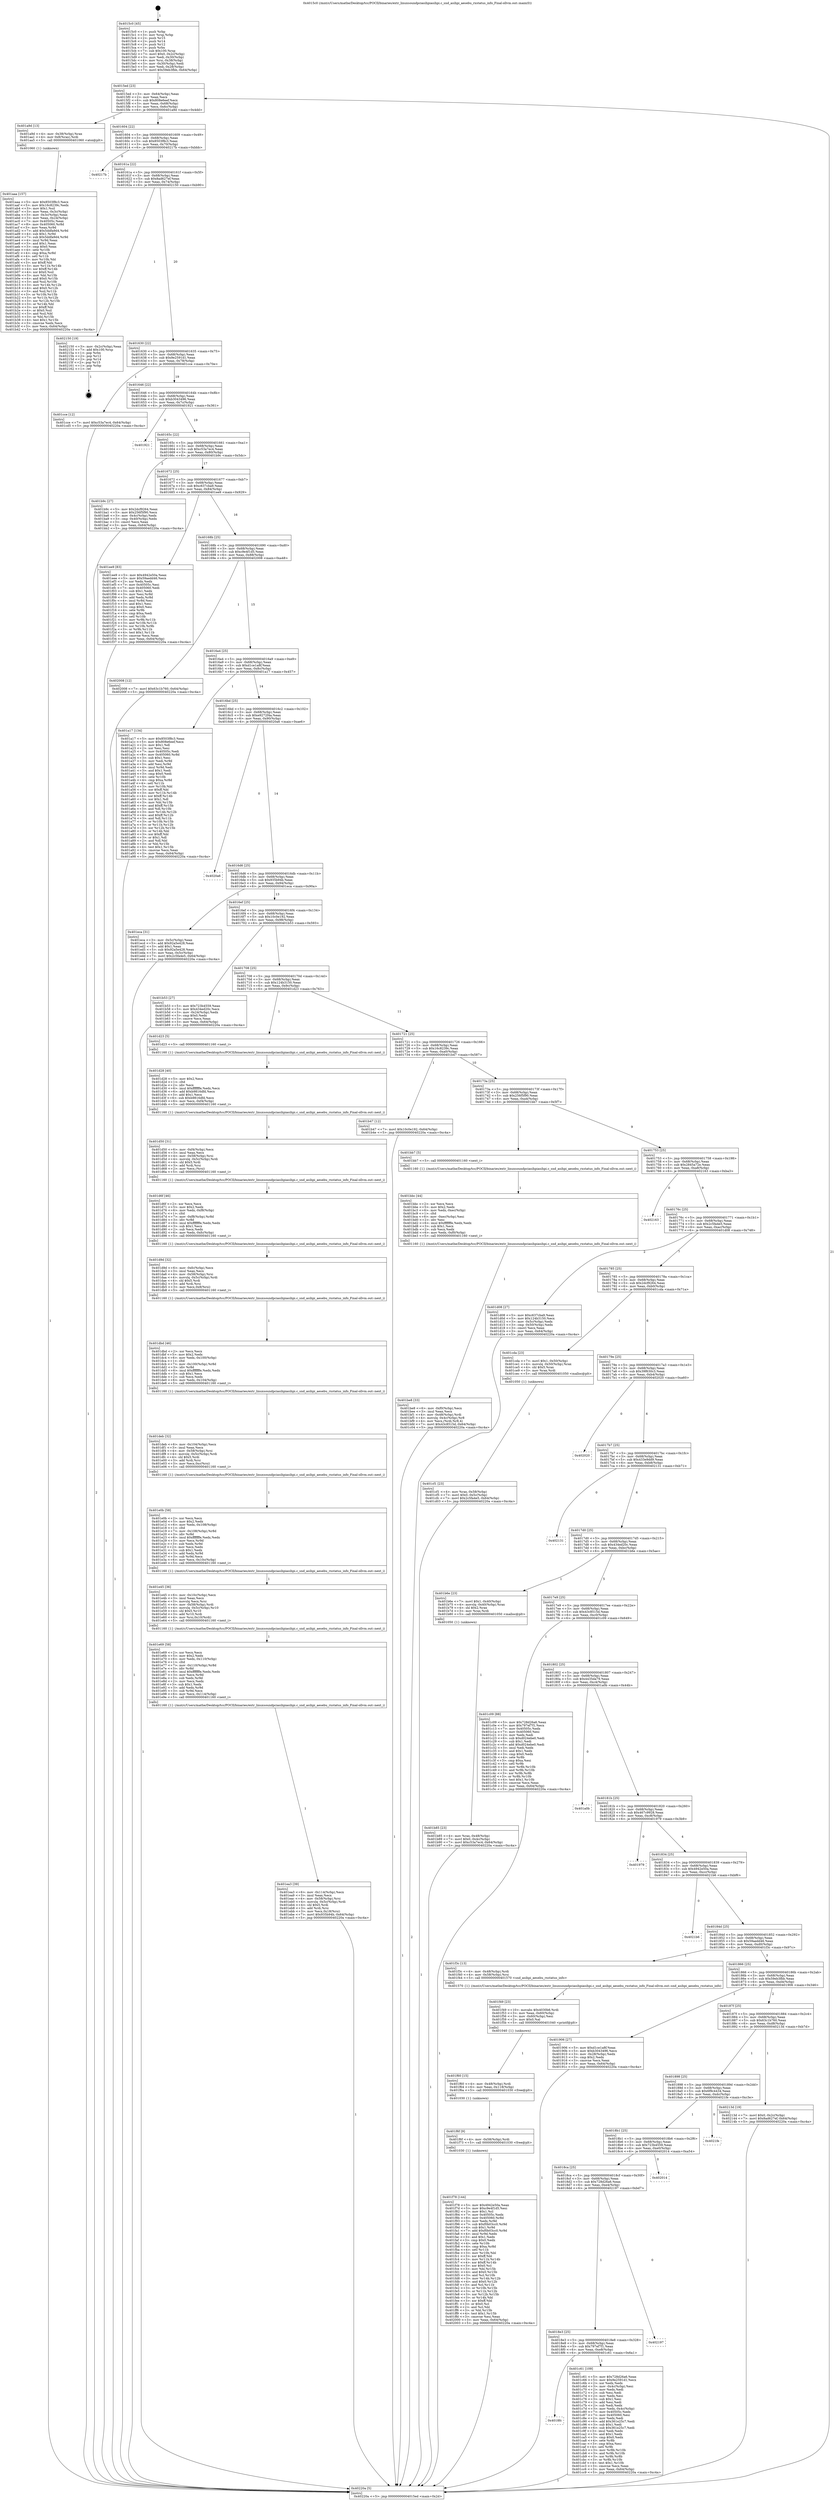 digraph "0x4015c0" {
  label = "0x4015c0 (/mnt/c/Users/mathe/Desktop/tcc/POCII/binaries/extr_linuxsoundpciasihpiasihpi.c_snd_asihpi_aesebu_rxstatus_info_Final-ollvm.out::main(0))"
  labelloc = "t"
  node[shape=record]

  Entry [label="",width=0.3,height=0.3,shape=circle,fillcolor=black,style=filled]
  "0x4015ed" [label="{
     0x4015ed [23]\l
     | [instrs]\l
     &nbsp;&nbsp;0x4015ed \<+3\>: mov -0x64(%rbp),%eax\l
     &nbsp;&nbsp;0x4015f0 \<+2\>: mov %eax,%ecx\l
     &nbsp;&nbsp;0x4015f2 \<+6\>: sub $0x808e6eef,%ecx\l
     &nbsp;&nbsp;0x4015f8 \<+3\>: mov %eax,-0x68(%rbp)\l
     &nbsp;&nbsp;0x4015fb \<+3\>: mov %ecx,-0x6c(%rbp)\l
     &nbsp;&nbsp;0x4015fe \<+6\>: je 0000000000401a9d \<main+0x4dd\>\l
  }"]
  "0x401a9d" [label="{
     0x401a9d [13]\l
     | [instrs]\l
     &nbsp;&nbsp;0x401a9d \<+4\>: mov -0x38(%rbp),%rax\l
     &nbsp;&nbsp;0x401aa1 \<+4\>: mov 0x8(%rax),%rdi\l
     &nbsp;&nbsp;0x401aa5 \<+5\>: call 0000000000401060 \<atoi@plt\>\l
     | [calls]\l
     &nbsp;&nbsp;0x401060 \{1\} (unknown)\l
  }"]
  "0x401604" [label="{
     0x401604 [22]\l
     | [instrs]\l
     &nbsp;&nbsp;0x401604 \<+5\>: jmp 0000000000401609 \<main+0x49\>\l
     &nbsp;&nbsp;0x401609 \<+3\>: mov -0x68(%rbp),%eax\l
     &nbsp;&nbsp;0x40160c \<+5\>: sub $0x8503f8c3,%eax\l
     &nbsp;&nbsp;0x401611 \<+3\>: mov %eax,-0x70(%rbp)\l
     &nbsp;&nbsp;0x401614 \<+6\>: je 000000000040217b \<main+0xbbb\>\l
  }"]
  Exit [label="",width=0.3,height=0.3,shape=circle,fillcolor=black,style=filled,peripheries=2]
  "0x40217b" [label="{
     0x40217b\l
  }", style=dashed]
  "0x40161a" [label="{
     0x40161a [22]\l
     | [instrs]\l
     &nbsp;&nbsp;0x40161a \<+5\>: jmp 000000000040161f \<main+0x5f\>\l
     &nbsp;&nbsp;0x40161f \<+3\>: mov -0x68(%rbp),%eax\l
     &nbsp;&nbsp;0x401622 \<+5\>: sub $0x8ad627ef,%eax\l
     &nbsp;&nbsp;0x401627 \<+3\>: mov %eax,-0x74(%rbp)\l
     &nbsp;&nbsp;0x40162a \<+6\>: je 0000000000402150 \<main+0xb90\>\l
  }"]
  "0x401f78" [label="{
     0x401f78 [144]\l
     | [instrs]\l
     &nbsp;&nbsp;0x401f78 \<+5\>: mov $0x4942e50a,%eax\l
     &nbsp;&nbsp;0x401f7d \<+5\>: mov $0xc9e4f1d5,%esi\l
     &nbsp;&nbsp;0x401f82 \<+2\>: mov $0x1,%cl\l
     &nbsp;&nbsp;0x401f84 \<+7\>: mov 0x40505c,%edx\l
     &nbsp;&nbsp;0x401f8b \<+8\>: mov 0x405060,%r8d\l
     &nbsp;&nbsp;0x401f93 \<+3\>: mov %edx,%r9d\l
     &nbsp;&nbsp;0x401f96 \<+7\>: sub $0xf0b03cc0,%r9d\l
     &nbsp;&nbsp;0x401f9d \<+4\>: sub $0x1,%r9d\l
     &nbsp;&nbsp;0x401fa1 \<+7\>: add $0xf0b03cc0,%r9d\l
     &nbsp;&nbsp;0x401fa8 \<+4\>: imul %r9d,%edx\l
     &nbsp;&nbsp;0x401fac \<+3\>: and $0x1,%edx\l
     &nbsp;&nbsp;0x401faf \<+3\>: cmp $0x0,%edx\l
     &nbsp;&nbsp;0x401fb2 \<+4\>: sete %r10b\l
     &nbsp;&nbsp;0x401fb6 \<+4\>: cmp $0xa,%r8d\l
     &nbsp;&nbsp;0x401fba \<+4\>: setl %r11b\l
     &nbsp;&nbsp;0x401fbe \<+3\>: mov %r10b,%bl\l
     &nbsp;&nbsp;0x401fc1 \<+3\>: xor $0xff,%bl\l
     &nbsp;&nbsp;0x401fc4 \<+3\>: mov %r11b,%r14b\l
     &nbsp;&nbsp;0x401fc7 \<+4\>: xor $0xff,%r14b\l
     &nbsp;&nbsp;0x401fcb \<+3\>: xor $0x0,%cl\l
     &nbsp;&nbsp;0x401fce \<+3\>: mov %bl,%r15b\l
     &nbsp;&nbsp;0x401fd1 \<+4\>: and $0x0,%r15b\l
     &nbsp;&nbsp;0x401fd5 \<+3\>: and %cl,%r10b\l
     &nbsp;&nbsp;0x401fd8 \<+3\>: mov %r14b,%r12b\l
     &nbsp;&nbsp;0x401fdb \<+4\>: and $0x0,%r12b\l
     &nbsp;&nbsp;0x401fdf \<+3\>: and %cl,%r11b\l
     &nbsp;&nbsp;0x401fe2 \<+3\>: or %r10b,%r15b\l
     &nbsp;&nbsp;0x401fe5 \<+3\>: or %r11b,%r12b\l
     &nbsp;&nbsp;0x401fe8 \<+3\>: xor %r12b,%r15b\l
     &nbsp;&nbsp;0x401feb \<+3\>: or %r14b,%bl\l
     &nbsp;&nbsp;0x401fee \<+3\>: xor $0xff,%bl\l
     &nbsp;&nbsp;0x401ff1 \<+3\>: or $0x0,%cl\l
     &nbsp;&nbsp;0x401ff4 \<+2\>: and %cl,%bl\l
     &nbsp;&nbsp;0x401ff6 \<+3\>: or %bl,%r15b\l
     &nbsp;&nbsp;0x401ff9 \<+4\>: test $0x1,%r15b\l
     &nbsp;&nbsp;0x401ffd \<+3\>: cmovne %esi,%eax\l
     &nbsp;&nbsp;0x402000 \<+3\>: mov %eax,-0x64(%rbp)\l
     &nbsp;&nbsp;0x402003 \<+5\>: jmp 000000000040220a \<main+0xc4a\>\l
  }"]
  "0x402150" [label="{
     0x402150 [19]\l
     | [instrs]\l
     &nbsp;&nbsp;0x402150 \<+3\>: mov -0x2c(%rbp),%eax\l
     &nbsp;&nbsp;0x402153 \<+7\>: add $0x100,%rsp\l
     &nbsp;&nbsp;0x40215a \<+1\>: pop %rbx\l
     &nbsp;&nbsp;0x40215b \<+2\>: pop %r12\l
     &nbsp;&nbsp;0x40215d \<+2\>: pop %r14\l
     &nbsp;&nbsp;0x40215f \<+2\>: pop %r15\l
     &nbsp;&nbsp;0x402161 \<+1\>: pop %rbp\l
     &nbsp;&nbsp;0x402162 \<+1\>: ret\l
  }"]
  "0x401630" [label="{
     0x401630 [22]\l
     | [instrs]\l
     &nbsp;&nbsp;0x401630 \<+5\>: jmp 0000000000401635 \<main+0x75\>\l
     &nbsp;&nbsp;0x401635 \<+3\>: mov -0x68(%rbp),%eax\l
     &nbsp;&nbsp;0x401638 \<+5\>: sub $0x9e2591d1,%eax\l
     &nbsp;&nbsp;0x40163d \<+3\>: mov %eax,-0x78(%rbp)\l
     &nbsp;&nbsp;0x401640 \<+6\>: je 0000000000401cce \<main+0x70e\>\l
  }"]
  "0x401f6f" [label="{
     0x401f6f [9]\l
     | [instrs]\l
     &nbsp;&nbsp;0x401f6f \<+4\>: mov -0x58(%rbp),%rdi\l
     &nbsp;&nbsp;0x401f73 \<+5\>: call 0000000000401030 \<free@plt\>\l
     | [calls]\l
     &nbsp;&nbsp;0x401030 \{1\} (unknown)\l
  }"]
  "0x401cce" [label="{
     0x401cce [12]\l
     | [instrs]\l
     &nbsp;&nbsp;0x401cce \<+7\>: movl $0xc53a7ec4,-0x64(%rbp)\l
     &nbsp;&nbsp;0x401cd5 \<+5\>: jmp 000000000040220a \<main+0xc4a\>\l
  }"]
  "0x401646" [label="{
     0x401646 [22]\l
     | [instrs]\l
     &nbsp;&nbsp;0x401646 \<+5\>: jmp 000000000040164b \<main+0x8b\>\l
     &nbsp;&nbsp;0x40164b \<+3\>: mov -0x68(%rbp),%eax\l
     &nbsp;&nbsp;0x40164e \<+5\>: sub $0xb3043496,%eax\l
     &nbsp;&nbsp;0x401653 \<+3\>: mov %eax,-0x7c(%rbp)\l
     &nbsp;&nbsp;0x401656 \<+6\>: je 0000000000401921 \<main+0x361\>\l
  }"]
  "0x401f60" [label="{
     0x401f60 [15]\l
     | [instrs]\l
     &nbsp;&nbsp;0x401f60 \<+4\>: mov -0x48(%rbp),%rdi\l
     &nbsp;&nbsp;0x401f64 \<+6\>: mov %eax,-0x118(%rbp)\l
     &nbsp;&nbsp;0x401f6a \<+5\>: call 0000000000401030 \<free@plt\>\l
     | [calls]\l
     &nbsp;&nbsp;0x401030 \{1\} (unknown)\l
  }"]
  "0x401921" [label="{
     0x401921\l
  }", style=dashed]
  "0x40165c" [label="{
     0x40165c [22]\l
     | [instrs]\l
     &nbsp;&nbsp;0x40165c \<+5\>: jmp 0000000000401661 \<main+0xa1\>\l
     &nbsp;&nbsp;0x401661 \<+3\>: mov -0x68(%rbp),%eax\l
     &nbsp;&nbsp;0x401664 \<+5\>: sub $0xc53a7ec4,%eax\l
     &nbsp;&nbsp;0x401669 \<+3\>: mov %eax,-0x80(%rbp)\l
     &nbsp;&nbsp;0x40166c \<+6\>: je 0000000000401b9c \<main+0x5dc\>\l
  }"]
  "0x401f49" [label="{
     0x401f49 [23]\l
     | [instrs]\l
     &nbsp;&nbsp;0x401f49 \<+10\>: movabs $0x4030b6,%rdi\l
     &nbsp;&nbsp;0x401f53 \<+3\>: mov %eax,-0x60(%rbp)\l
     &nbsp;&nbsp;0x401f56 \<+3\>: mov -0x60(%rbp),%esi\l
     &nbsp;&nbsp;0x401f59 \<+2\>: mov $0x0,%al\l
     &nbsp;&nbsp;0x401f5b \<+5\>: call 0000000000401040 \<printf@plt\>\l
     | [calls]\l
     &nbsp;&nbsp;0x401040 \{1\} (unknown)\l
  }"]
  "0x401b9c" [label="{
     0x401b9c [27]\l
     | [instrs]\l
     &nbsp;&nbsp;0x401b9c \<+5\>: mov $0x2dcf9264,%eax\l
     &nbsp;&nbsp;0x401ba1 \<+5\>: mov $0x256f5f90,%ecx\l
     &nbsp;&nbsp;0x401ba6 \<+3\>: mov -0x4c(%rbp),%edx\l
     &nbsp;&nbsp;0x401ba9 \<+3\>: cmp -0x40(%rbp),%edx\l
     &nbsp;&nbsp;0x401bac \<+3\>: cmovl %ecx,%eax\l
     &nbsp;&nbsp;0x401baf \<+3\>: mov %eax,-0x64(%rbp)\l
     &nbsp;&nbsp;0x401bb2 \<+5\>: jmp 000000000040220a \<main+0xc4a\>\l
  }"]
  "0x401672" [label="{
     0x401672 [25]\l
     | [instrs]\l
     &nbsp;&nbsp;0x401672 \<+5\>: jmp 0000000000401677 \<main+0xb7\>\l
     &nbsp;&nbsp;0x401677 \<+3\>: mov -0x68(%rbp),%eax\l
     &nbsp;&nbsp;0x40167a \<+5\>: sub $0xc637cba9,%eax\l
     &nbsp;&nbsp;0x40167f \<+6\>: mov %eax,-0x84(%rbp)\l
     &nbsp;&nbsp;0x401685 \<+6\>: je 0000000000401ee9 \<main+0x929\>\l
  }"]
  "0x401ea3" [label="{
     0x401ea3 [39]\l
     | [instrs]\l
     &nbsp;&nbsp;0x401ea3 \<+6\>: mov -0x114(%rbp),%ecx\l
     &nbsp;&nbsp;0x401ea9 \<+3\>: imul %eax,%ecx\l
     &nbsp;&nbsp;0x401eac \<+4\>: mov -0x58(%rbp),%rsi\l
     &nbsp;&nbsp;0x401eb0 \<+4\>: movslq -0x5c(%rbp),%rdi\l
     &nbsp;&nbsp;0x401eb4 \<+4\>: shl $0x5,%rdi\l
     &nbsp;&nbsp;0x401eb8 \<+3\>: add %rdi,%rsi\l
     &nbsp;&nbsp;0x401ebb \<+3\>: mov %ecx,0x18(%rsi)\l
     &nbsp;&nbsp;0x401ebe \<+7\>: movl $0x935b94b,-0x64(%rbp)\l
     &nbsp;&nbsp;0x401ec5 \<+5\>: jmp 000000000040220a \<main+0xc4a\>\l
  }"]
  "0x401ee9" [label="{
     0x401ee9 [83]\l
     | [instrs]\l
     &nbsp;&nbsp;0x401ee9 \<+5\>: mov $0x4942e50a,%eax\l
     &nbsp;&nbsp;0x401eee \<+5\>: mov $0x59aedd46,%ecx\l
     &nbsp;&nbsp;0x401ef3 \<+2\>: xor %edx,%edx\l
     &nbsp;&nbsp;0x401ef5 \<+7\>: mov 0x40505c,%esi\l
     &nbsp;&nbsp;0x401efc \<+7\>: mov 0x405060,%edi\l
     &nbsp;&nbsp;0x401f03 \<+3\>: sub $0x1,%edx\l
     &nbsp;&nbsp;0x401f06 \<+3\>: mov %esi,%r8d\l
     &nbsp;&nbsp;0x401f09 \<+3\>: add %edx,%r8d\l
     &nbsp;&nbsp;0x401f0c \<+4\>: imul %r8d,%esi\l
     &nbsp;&nbsp;0x401f10 \<+3\>: and $0x1,%esi\l
     &nbsp;&nbsp;0x401f13 \<+3\>: cmp $0x0,%esi\l
     &nbsp;&nbsp;0x401f16 \<+4\>: sete %r9b\l
     &nbsp;&nbsp;0x401f1a \<+3\>: cmp $0xa,%edi\l
     &nbsp;&nbsp;0x401f1d \<+4\>: setl %r10b\l
     &nbsp;&nbsp;0x401f21 \<+3\>: mov %r9b,%r11b\l
     &nbsp;&nbsp;0x401f24 \<+3\>: and %r10b,%r11b\l
     &nbsp;&nbsp;0x401f27 \<+3\>: xor %r10b,%r9b\l
     &nbsp;&nbsp;0x401f2a \<+3\>: or %r9b,%r11b\l
     &nbsp;&nbsp;0x401f2d \<+4\>: test $0x1,%r11b\l
     &nbsp;&nbsp;0x401f31 \<+3\>: cmovne %ecx,%eax\l
     &nbsp;&nbsp;0x401f34 \<+3\>: mov %eax,-0x64(%rbp)\l
     &nbsp;&nbsp;0x401f37 \<+5\>: jmp 000000000040220a \<main+0xc4a\>\l
  }"]
  "0x40168b" [label="{
     0x40168b [25]\l
     | [instrs]\l
     &nbsp;&nbsp;0x40168b \<+5\>: jmp 0000000000401690 \<main+0xd0\>\l
     &nbsp;&nbsp;0x401690 \<+3\>: mov -0x68(%rbp),%eax\l
     &nbsp;&nbsp;0x401693 \<+5\>: sub $0xc9e4f1d5,%eax\l
     &nbsp;&nbsp;0x401698 \<+6\>: mov %eax,-0x88(%rbp)\l
     &nbsp;&nbsp;0x40169e \<+6\>: je 0000000000402008 \<main+0xa48\>\l
  }"]
  "0x401e69" [label="{
     0x401e69 [58]\l
     | [instrs]\l
     &nbsp;&nbsp;0x401e69 \<+2\>: xor %ecx,%ecx\l
     &nbsp;&nbsp;0x401e6b \<+5\>: mov $0x2,%edx\l
     &nbsp;&nbsp;0x401e70 \<+6\>: mov %edx,-0x110(%rbp)\l
     &nbsp;&nbsp;0x401e76 \<+1\>: cltd\l
     &nbsp;&nbsp;0x401e77 \<+7\>: mov -0x110(%rbp),%r8d\l
     &nbsp;&nbsp;0x401e7e \<+3\>: idiv %r8d\l
     &nbsp;&nbsp;0x401e81 \<+6\>: imul $0xfffffffe,%edx,%edx\l
     &nbsp;&nbsp;0x401e87 \<+3\>: mov %ecx,%r9d\l
     &nbsp;&nbsp;0x401e8a \<+3\>: sub %edx,%r9d\l
     &nbsp;&nbsp;0x401e8d \<+2\>: mov %ecx,%edx\l
     &nbsp;&nbsp;0x401e8f \<+3\>: sub $0x1,%edx\l
     &nbsp;&nbsp;0x401e92 \<+3\>: add %edx,%r9d\l
     &nbsp;&nbsp;0x401e95 \<+3\>: sub %r9d,%ecx\l
     &nbsp;&nbsp;0x401e98 \<+6\>: mov %ecx,-0x114(%rbp)\l
     &nbsp;&nbsp;0x401e9e \<+5\>: call 0000000000401160 \<next_i\>\l
     | [calls]\l
     &nbsp;&nbsp;0x401160 \{1\} (/mnt/c/Users/mathe/Desktop/tcc/POCII/binaries/extr_linuxsoundpciasihpiasihpi.c_snd_asihpi_aesebu_rxstatus_info_Final-ollvm.out::next_i)\l
  }"]
  "0x402008" [label="{
     0x402008 [12]\l
     | [instrs]\l
     &nbsp;&nbsp;0x402008 \<+7\>: movl $0x63c1b760,-0x64(%rbp)\l
     &nbsp;&nbsp;0x40200f \<+5\>: jmp 000000000040220a \<main+0xc4a\>\l
  }"]
  "0x4016a4" [label="{
     0x4016a4 [25]\l
     | [instrs]\l
     &nbsp;&nbsp;0x4016a4 \<+5\>: jmp 00000000004016a9 \<main+0xe9\>\l
     &nbsp;&nbsp;0x4016a9 \<+3\>: mov -0x68(%rbp),%eax\l
     &nbsp;&nbsp;0x4016ac \<+5\>: sub $0xd1ce1a8f,%eax\l
     &nbsp;&nbsp;0x4016b1 \<+6\>: mov %eax,-0x8c(%rbp)\l
     &nbsp;&nbsp;0x4016b7 \<+6\>: je 0000000000401a17 \<main+0x457\>\l
  }"]
  "0x401e45" [label="{
     0x401e45 [36]\l
     | [instrs]\l
     &nbsp;&nbsp;0x401e45 \<+6\>: mov -0x10c(%rbp),%ecx\l
     &nbsp;&nbsp;0x401e4b \<+3\>: imul %eax,%ecx\l
     &nbsp;&nbsp;0x401e4e \<+3\>: movslq %ecx,%rsi\l
     &nbsp;&nbsp;0x401e51 \<+4\>: mov -0x58(%rbp),%rdi\l
     &nbsp;&nbsp;0x401e55 \<+4\>: movslq -0x5c(%rbp),%r10\l
     &nbsp;&nbsp;0x401e59 \<+4\>: shl $0x5,%r10\l
     &nbsp;&nbsp;0x401e5d \<+3\>: add %r10,%rdi\l
     &nbsp;&nbsp;0x401e60 \<+4\>: mov %rsi,0x10(%rdi)\l
     &nbsp;&nbsp;0x401e64 \<+5\>: call 0000000000401160 \<next_i\>\l
     | [calls]\l
     &nbsp;&nbsp;0x401160 \{1\} (/mnt/c/Users/mathe/Desktop/tcc/POCII/binaries/extr_linuxsoundpciasihpiasihpi.c_snd_asihpi_aesebu_rxstatus_info_Final-ollvm.out::next_i)\l
  }"]
  "0x401a17" [label="{
     0x401a17 [134]\l
     | [instrs]\l
     &nbsp;&nbsp;0x401a17 \<+5\>: mov $0x8503f8c3,%eax\l
     &nbsp;&nbsp;0x401a1c \<+5\>: mov $0x808e6eef,%ecx\l
     &nbsp;&nbsp;0x401a21 \<+2\>: mov $0x1,%dl\l
     &nbsp;&nbsp;0x401a23 \<+2\>: xor %esi,%esi\l
     &nbsp;&nbsp;0x401a25 \<+7\>: mov 0x40505c,%edi\l
     &nbsp;&nbsp;0x401a2c \<+8\>: mov 0x405060,%r8d\l
     &nbsp;&nbsp;0x401a34 \<+3\>: sub $0x1,%esi\l
     &nbsp;&nbsp;0x401a37 \<+3\>: mov %edi,%r9d\l
     &nbsp;&nbsp;0x401a3a \<+3\>: add %esi,%r9d\l
     &nbsp;&nbsp;0x401a3d \<+4\>: imul %r9d,%edi\l
     &nbsp;&nbsp;0x401a41 \<+3\>: and $0x1,%edi\l
     &nbsp;&nbsp;0x401a44 \<+3\>: cmp $0x0,%edi\l
     &nbsp;&nbsp;0x401a47 \<+4\>: sete %r10b\l
     &nbsp;&nbsp;0x401a4b \<+4\>: cmp $0xa,%r8d\l
     &nbsp;&nbsp;0x401a4f \<+4\>: setl %r11b\l
     &nbsp;&nbsp;0x401a53 \<+3\>: mov %r10b,%bl\l
     &nbsp;&nbsp;0x401a56 \<+3\>: xor $0xff,%bl\l
     &nbsp;&nbsp;0x401a59 \<+3\>: mov %r11b,%r14b\l
     &nbsp;&nbsp;0x401a5c \<+4\>: xor $0xff,%r14b\l
     &nbsp;&nbsp;0x401a60 \<+3\>: xor $0x1,%dl\l
     &nbsp;&nbsp;0x401a63 \<+3\>: mov %bl,%r15b\l
     &nbsp;&nbsp;0x401a66 \<+4\>: and $0xff,%r15b\l
     &nbsp;&nbsp;0x401a6a \<+3\>: and %dl,%r10b\l
     &nbsp;&nbsp;0x401a6d \<+3\>: mov %r14b,%r12b\l
     &nbsp;&nbsp;0x401a70 \<+4\>: and $0xff,%r12b\l
     &nbsp;&nbsp;0x401a74 \<+3\>: and %dl,%r11b\l
     &nbsp;&nbsp;0x401a77 \<+3\>: or %r10b,%r15b\l
     &nbsp;&nbsp;0x401a7a \<+3\>: or %r11b,%r12b\l
     &nbsp;&nbsp;0x401a7d \<+3\>: xor %r12b,%r15b\l
     &nbsp;&nbsp;0x401a80 \<+3\>: or %r14b,%bl\l
     &nbsp;&nbsp;0x401a83 \<+3\>: xor $0xff,%bl\l
     &nbsp;&nbsp;0x401a86 \<+3\>: or $0x1,%dl\l
     &nbsp;&nbsp;0x401a89 \<+2\>: and %dl,%bl\l
     &nbsp;&nbsp;0x401a8b \<+3\>: or %bl,%r15b\l
     &nbsp;&nbsp;0x401a8e \<+4\>: test $0x1,%r15b\l
     &nbsp;&nbsp;0x401a92 \<+3\>: cmovne %ecx,%eax\l
     &nbsp;&nbsp;0x401a95 \<+3\>: mov %eax,-0x64(%rbp)\l
     &nbsp;&nbsp;0x401a98 \<+5\>: jmp 000000000040220a \<main+0xc4a\>\l
  }"]
  "0x4016bd" [label="{
     0x4016bd [25]\l
     | [instrs]\l
     &nbsp;&nbsp;0x4016bd \<+5\>: jmp 00000000004016c2 \<main+0x102\>\l
     &nbsp;&nbsp;0x4016c2 \<+3\>: mov -0x68(%rbp),%eax\l
     &nbsp;&nbsp;0x4016c5 \<+5\>: sub $0xe9272f4a,%eax\l
     &nbsp;&nbsp;0x4016ca \<+6\>: mov %eax,-0x90(%rbp)\l
     &nbsp;&nbsp;0x4016d0 \<+6\>: je 00000000004020a6 \<main+0xae6\>\l
  }"]
  "0x401e0b" [label="{
     0x401e0b [58]\l
     | [instrs]\l
     &nbsp;&nbsp;0x401e0b \<+2\>: xor %ecx,%ecx\l
     &nbsp;&nbsp;0x401e0d \<+5\>: mov $0x2,%edx\l
     &nbsp;&nbsp;0x401e12 \<+6\>: mov %edx,-0x108(%rbp)\l
     &nbsp;&nbsp;0x401e18 \<+1\>: cltd\l
     &nbsp;&nbsp;0x401e19 \<+7\>: mov -0x108(%rbp),%r8d\l
     &nbsp;&nbsp;0x401e20 \<+3\>: idiv %r8d\l
     &nbsp;&nbsp;0x401e23 \<+6\>: imul $0xfffffffe,%edx,%edx\l
     &nbsp;&nbsp;0x401e29 \<+3\>: mov %ecx,%r9d\l
     &nbsp;&nbsp;0x401e2c \<+3\>: sub %edx,%r9d\l
     &nbsp;&nbsp;0x401e2f \<+2\>: mov %ecx,%edx\l
     &nbsp;&nbsp;0x401e31 \<+3\>: sub $0x1,%edx\l
     &nbsp;&nbsp;0x401e34 \<+3\>: add %edx,%r9d\l
     &nbsp;&nbsp;0x401e37 \<+3\>: sub %r9d,%ecx\l
     &nbsp;&nbsp;0x401e3a \<+6\>: mov %ecx,-0x10c(%rbp)\l
     &nbsp;&nbsp;0x401e40 \<+5\>: call 0000000000401160 \<next_i\>\l
     | [calls]\l
     &nbsp;&nbsp;0x401160 \{1\} (/mnt/c/Users/mathe/Desktop/tcc/POCII/binaries/extr_linuxsoundpciasihpiasihpi.c_snd_asihpi_aesebu_rxstatus_info_Final-ollvm.out::next_i)\l
  }"]
  "0x4020a6" [label="{
     0x4020a6\l
  }", style=dashed]
  "0x4016d6" [label="{
     0x4016d6 [25]\l
     | [instrs]\l
     &nbsp;&nbsp;0x4016d6 \<+5\>: jmp 00000000004016db \<main+0x11b\>\l
     &nbsp;&nbsp;0x4016db \<+3\>: mov -0x68(%rbp),%eax\l
     &nbsp;&nbsp;0x4016de \<+5\>: sub $0x935b94b,%eax\l
     &nbsp;&nbsp;0x4016e3 \<+6\>: mov %eax,-0x94(%rbp)\l
     &nbsp;&nbsp;0x4016e9 \<+6\>: je 0000000000401eca \<main+0x90a\>\l
  }"]
  "0x401deb" [label="{
     0x401deb [32]\l
     | [instrs]\l
     &nbsp;&nbsp;0x401deb \<+6\>: mov -0x104(%rbp),%ecx\l
     &nbsp;&nbsp;0x401df1 \<+3\>: imul %eax,%ecx\l
     &nbsp;&nbsp;0x401df4 \<+4\>: mov -0x58(%rbp),%rsi\l
     &nbsp;&nbsp;0x401df8 \<+4\>: movslq -0x5c(%rbp),%rdi\l
     &nbsp;&nbsp;0x401dfc \<+4\>: shl $0x5,%rdi\l
     &nbsp;&nbsp;0x401e00 \<+3\>: add %rdi,%rsi\l
     &nbsp;&nbsp;0x401e03 \<+3\>: mov %ecx,0xc(%rsi)\l
     &nbsp;&nbsp;0x401e06 \<+5\>: call 0000000000401160 \<next_i\>\l
     | [calls]\l
     &nbsp;&nbsp;0x401160 \{1\} (/mnt/c/Users/mathe/Desktop/tcc/POCII/binaries/extr_linuxsoundpciasihpiasihpi.c_snd_asihpi_aesebu_rxstatus_info_Final-ollvm.out::next_i)\l
  }"]
  "0x401eca" [label="{
     0x401eca [31]\l
     | [instrs]\l
     &nbsp;&nbsp;0x401eca \<+3\>: mov -0x5c(%rbp),%eax\l
     &nbsp;&nbsp;0x401ecd \<+5\>: add $0x92a5e428,%eax\l
     &nbsp;&nbsp;0x401ed2 \<+3\>: add $0x1,%eax\l
     &nbsp;&nbsp;0x401ed5 \<+5\>: sub $0x92a5e428,%eax\l
     &nbsp;&nbsp;0x401eda \<+3\>: mov %eax,-0x5c(%rbp)\l
     &nbsp;&nbsp;0x401edd \<+7\>: movl $0x2c5fa4e5,-0x64(%rbp)\l
     &nbsp;&nbsp;0x401ee4 \<+5\>: jmp 000000000040220a \<main+0xc4a\>\l
  }"]
  "0x4016ef" [label="{
     0x4016ef [25]\l
     | [instrs]\l
     &nbsp;&nbsp;0x4016ef \<+5\>: jmp 00000000004016f4 \<main+0x134\>\l
     &nbsp;&nbsp;0x4016f4 \<+3\>: mov -0x68(%rbp),%eax\l
     &nbsp;&nbsp;0x4016f7 \<+5\>: sub $0x10c0e192,%eax\l
     &nbsp;&nbsp;0x4016fc \<+6\>: mov %eax,-0x98(%rbp)\l
     &nbsp;&nbsp;0x401702 \<+6\>: je 0000000000401b53 \<main+0x593\>\l
  }"]
  "0x401dbd" [label="{
     0x401dbd [46]\l
     | [instrs]\l
     &nbsp;&nbsp;0x401dbd \<+2\>: xor %ecx,%ecx\l
     &nbsp;&nbsp;0x401dbf \<+5\>: mov $0x2,%edx\l
     &nbsp;&nbsp;0x401dc4 \<+6\>: mov %edx,-0x100(%rbp)\l
     &nbsp;&nbsp;0x401dca \<+1\>: cltd\l
     &nbsp;&nbsp;0x401dcb \<+7\>: mov -0x100(%rbp),%r8d\l
     &nbsp;&nbsp;0x401dd2 \<+3\>: idiv %r8d\l
     &nbsp;&nbsp;0x401dd5 \<+6\>: imul $0xfffffffe,%edx,%edx\l
     &nbsp;&nbsp;0x401ddb \<+3\>: sub $0x1,%ecx\l
     &nbsp;&nbsp;0x401dde \<+2\>: sub %ecx,%edx\l
     &nbsp;&nbsp;0x401de0 \<+6\>: mov %edx,-0x104(%rbp)\l
     &nbsp;&nbsp;0x401de6 \<+5\>: call 0000000000401160 \<next_i\>\l
     | [calls]\l
     &nbsp;&nbsp;0x401160 \{1\} (/mnt/c/Users/mathe/Desktop/tcc/POCII/binaries/extr_linuxsoundpciasihpiasihpi.c_snd_asihpi_aesebu_rxstatus_info_Final-ollvm.out::next_i)\l
  }"]
  "0x401b53" [label="{
     0x401b53 [27]\l
     | [instrs]\l
     &nbsp;&nbsp;0x401b53 \<+5\>: mov $0x723b4559,%eax\l
     &nbsp;&nbsp;0x401b58 \<+5\>: mov $0x434ed20c,%ecx\l
     &nbsp;&nbsp;0x401b5d \<+3\>: mov -0x24(%rbp),%edx\l
     &nbsp;&nbsp;0x401b60 \<+3\>: cmp $0x0,%edx\l
     &nbsp;&nbsp;0x401b63 \<+3\>: cmove %ecx,%eax\l
     &nbsp;&nbsp;0x401b66 \<+3\>: mov %eax,-0x64(%rbp)\l
     &nbsp;&nbsp;0x401b69 \<+5\>: jmp 000000000040220a \<main+0xc4a\>\l
  }"]
  "0x401708" [label="{
     0x401708 [25]\l
     | [instrs]\l
     &nbsp;&nbsp;0x401708 \<+5\>: jmp 000000000040170d \<main+0x14d\>\l
     &nbsp;&nbsp;0x40170d \<+3\>: mov -0x68(%rbp),%eax\l
     &nbsp;&nbsp;0x401710 \<+5\>: sub $0x124b3150,%eax\l
     &nbsp;&nbsp;0x401715 \<+6\>: mov %eax,-0x9c(%rbp)\l
     &nbsp;&nbsp;0x40171b \<+6\>: je 0000000000401d23 \<main+0x763\>\l
  }"]
  "0x401d9d" [label="{
     0x401d9d [32]\l
     | [instrs]\l
     &nbsp;&nbsp;0x401d9d \<+6\>: mov -0xfc(%rbp),%ecx\l
     &nbsp;&nbsp;0x401da3 \<+3\>: imul %eax,%ecx\l
     &nbsp;&nbsp;0x401da6 \<+4\>: mov -0x58(%rbp),%rsi\l
     &nbsp;&nbsp;0x401daa \<+4\>: movslq -0x5c(%rbp),%rdi\l
     &nbsp;&nbsp;0x401dae \<+4\>: shl $0x5,%rdi\l
     &nbsp;&nbsp;0x401db2 \<+3\>: add %rdi,%rsi\l
     &nbsp;&nbsp;0x401db5 \<+3\>: mov %ecx,0x8(%rsi)\l
     &nbsp;&nbsp;0x401db8 \<+5\>: call 0000000000401160 \<next_i\>\l
     | [calls]\l
     &nbsp;&nbsp;0x401160 \{1\} (/mnt/c/Users/mathe/Desktop/tcc/POCII/binaries/extr_linuxsoundpciasihpiasihpi.c_snd_asihpi_aesebu_rxstatus_info_Final-ollvm.out::next_i)\l
  }"]
  "0x401d23" [label="{
     0x401d23 [5]\l
     | [instrs]\l
     &nbsp;&nbsp;0x401d23 \<+5\>: call 0000000000401160 \<next_i\>\l
     | [calls]\l
     &nbsp;&nbsp;0x401160 \{1\} (/mnt/c/Users/mathe/Desktop/tcc/POCII/binaries/extr_linuxsoundpciasihpiasihpi.c_snd_asihpi_aesebu_rxstatus_info_Final-ollvm.out::next_i)\l
  }"]
  "0x401721" [label="{
     0x401721 [25]\l
     | [instrs]\l
     &nbsp;&nbsp;0x401721 \<+5\>: jmp 0000000000401726 \<main+0x166\>\l
     &nbsp;&nbsp;0x401726 \<+3\>: mov -0x68(%rbp),%eax\l
     &nbsp;&nbsp;0x401729 \<+5\>: sub $0x16c8239c,%eax\l
     &nbsp;&nbsp;0x40172e \<+6\>: mov %eax,-0xa0(%rbp)\l
     &nbsp;&nbsp;0x401734 \<+6\>: je 0000000000401b47 \<main+0x587\>\l
  }"]
  "0x401d6f" [label="{
     0x401d6f [46]\l
     | [instrs]\l
     &nbsp;&nbsp;0x401d6f \<+2\>: xor %ecx,%ecx\l
     &nbsp;&nbsp;0x401d71 \<+5\>: mov $0x2,%edx\l
     &nbsp;&nbsp;0x401d76 \<+6\>: mov %edx,-0xf8(%rbp)\l
     &nbsp;&nbsp;0x401d7c \<+1\>: cltd\l
     &nbsp;&nbsp;0x401d7d \<+7\>: mov -0xf8(%rbp),%r8d\l
     &nbsp;&nbsp;0x401d84 \<+3\>: idiv %r8d\l
     &nbsp;&nbsp;0x401d87 \<+6\>: imul $0xfffffffe,%edx,%edx\l
     &nbsp;&nbsp;0x401d8d \<+3\>: sub $0x1,%ecx\l
     &nbsp;&nbsp;0x401d90 \<+2\>: sub %ecx,%edx\l
     &nbsp;&nbsp;0x401d92 \<+6\>: mov %edx,-0xfc(%rbp)\l
     &nbsp;&nbsp;0x401d98 \<+5\>: call 0000000000401160 \<next_i\>\l
     | [calls]\l
     &nbsp;&nbsp;0x401160 \{1\} (/mnt/c/Users/mathe/Desktop/tcc/POCII/binaries/extr_linuxsoundpciasihpiasihpi.c_snd_asihpi_aesebu_rxstatus_info_Final-ollvm.out::next_i)\l
  }"]
  "0x401b47" [label="{
     0x401b47 [12]\l
     | [instrs]\l
     &nbsp;&nbsp;0x401b47 \<+7\>: movl $0x10c0e192,-0x64(%rbp)\l
     &nbsp;&nbsp;0x401b4e \<+5\>: jmp 000000000040220a \<main+0xc4a\>\l
  }"]
  "0x40173a" [label="{
     0x40173a [25]\l
     | [instrs]\l
     &nbsp;&nbsp;0x40173a \<+5\>: jmp 000000000040173f \<main+0x17f\>\l
     &nbsp;&nbsp;0x40173f \<+3\>: mov -0x68(%rbp),%eax\l
     &nbsp;&nbsp;0x401742 \<+5\>: sub $0x256f5f90,%eax\l
     &nbsp;&nbsp;0x401747 \<+6\>: mov %eax,-0xa4(%rbp)\l
     &nbsp;&nbsp;0x40174d \<+6\>: je 0000000000401bb7 \<main+0x5f7\>\l
  }"]
  "0x401d50" [label="{
     0x401d50 [31]\l
     | [instrs]\l
     &nbsp;&nbsp;0x401d50 \<+6\>: mov -0xf4(%rbp),%ecx\l
     &nbsp;&nbsp;0x401d56 \<+3\>: imul %eax,%ecx\l
     &nbsp;&nbsp;0x401d59 \<+4\>: mov -0x58(%rbp),%rsi\l
     &nbsp;&nbsp;0x401d5d \<+4\>: movslq -0x5c(%rbp),%rdi\l
     &nbsp;&nbsp;0x401d61 \<+4\>: shl $0x5,%rdi\l
     &nbsp;&nbsp;0x401d65 \<+3\>: add %rdi,%rsi\l
     &nbsp;&nbsp;0x401d68 \<+2\>: mov %ecx,(%rsi)\l
     &nbsp;&nbsp;0x401d6a \<+5\>: call 0000000000401160 \<next_i\>\l
     | [calls]\l
     &nbsp;&nbsp;0x401160 \{1\} (/mnt/c/Users/mathe/Desktop/tcc/POCII/binaries/extr_linuxsoundpciasihpiasihpi.c_snd_asihpi_aesebu_rxstatus_info_Final-ollvm.out::next_i)\l
  }"]
  "0x401bb7" [label="{
     0x401bb7 [5]\l
     | [instrs]\l
     &nbsp;&nbsp;0x401bb7 \<+5\>: call 0000000000401160 \<next_i\>\l
     | [calls]\l
     &nbsp;&nbsp;0x401160 \{1\} (/mnt/c/Users/mathe/Desktop/tcc/POCII/binaries/extr_linuxsoundpciasihpiasihpi.c_snd_asihpi_aesebu_rxstatus_info_Final-ollvm.out::next_i)\l
  }"]
  "0x401753" [label="{
     0x401753 [25]\l
     | [instrs]\l
     &nbsp;&nbsp;0x401753 \<+5\>: jmp 0000000000401758 \<main+0x198\>\l
     &nbsp;&nbsp;0x401758 \<+3\>: mov -0x68(%rbp),%eax\l
     &nbsp;&nbsp;0x40175b \<+5\>: sub $0x2845a72e,%eax\l
     &nbsp;&nbsp;0x401760 \<+6\>: mov %eax,-0xa8(%rbp)\l
     &nbsp;&nbsp;0x401766 \<+6\>: je 0000000000402163 \<main+0xba3\>\l
  }"]
  "0x401d28" [label="{
     0x401d28 [40]\l
     | [instrs]\l
     &nbsp;&nbsp;0x401d28 \<+5\>: mov $0x2,%ecx\l
     &nbsp;&nbsp;0x401d2d \<+1\>: cltd\l
     &nbsp;&nbsp;0x401d2e \<+2\>: idiv %ecx\l
     &nbsp;&nbsp;0x401d30 \<+6\>: imul $0xfffffffe,%edx,%ecx\l
     &nbsp;&nbsp;0x401d36 \<+6\>: add $0xb9816dfd,%ecx\l
     &nbsp;&nbsp;0x401d3c \<+3\>: add $0x1,%ecx\l
     &nbsp;&nbsp;0x401d3f \<+6\>: sub $0xb9816dfd,%ecx\l
     &nbsp;&nbsp;0x401d45 \<+6\>: mov %ecx,-0xf4(%rbp)\l
     &nbsp;&nbsp;0x401d4b \<+5\>: call 0000000000401160 \<next_i\>\l
     | [calls]\l
     &nbsp;&nbsp;0x401160 \{1\} (/mnt/c/Users/mathe/Desktop/tcc/POCII/binaries/extr_linuxsoundpciasihpiasihpi.c_snd_asihpi_aesebu_rxstatus_info_Final-ollvm.out::next_i)\l
  }"]
  "0x402163" [label="{
     0x402163\l
  }", style=dashed]
  "0x40176c" [label="{
     0x40176c [25]\l
     | [instrs]\l
     &nbsp;&nbsp;0x40176c \<+5\>: jmp 0000000000401771 \<main+0x1b1\>\l
     &nbsp;&nbsp;0x401771 \<+3\>: mov -0x68(%rbp),%eax\l
     &nbsp;&nbsp;0x401774 \<+5\>: sub $0x2c5fa4e5,%eax\l
     &nbsp;&nbsp;0x401779 \<+6\>: mov %eax,-0xac(%rbp)\l
     &nbsp;&nbsp;0x40177f \<+6\>: je 0000000000401d08 \<main+0x748\>\l
  }"]
  "0x401cf1" [label="{
     0x401cf1 [23]\l
     | [instrs]\l
     &nbsp;&nbsp;0x401cf1 \<+4\>: mov %rax,-0x58(%rbp)\l
     &nbsp;&nbsp;0x401cf5 \<+7\>: movl $0x0,-0x5c(%rbp)\l
     &nbsp;&nbsp;0x401cfc \<+7\>: movl $0x2c5fa4e5,-0x64(%rbp)\l
     &nbsp;&nbsp;0x401d03 \<+5\>: jmp 000000000040220a \<main+0xc4a\>\l
  }"]
  "0x401d08" [label="{
     0x401d08 [27]\l
     | [instrs]\l
     &nbsp;&nbsp;0x401d08 \<+5\>: mov $0xc637cba9,%eax\l
     &nbsp;&nbsp;0x401d0d \<+5\>: mov $0x124b3150,%ecx\l
     &nbsp;&nbsp;0x401d12 \<+3\>: mov -0x5c(%rbp),%edx\l
     &nbsp;&nbsp;0x401d15 \<+3\>: cmp -0x50(%rbp),%edx\l
     &nbsp;&nbsp;0x401d18 \<+3\>: cmovl %ecx,%eax\l
     &nbsp;&nbsp;0x401d1b \<+3\>: mov %eax,-0x64(%rbp)\l
     &nbsp;&nbsp;0x401d1e \<+5\>: jmp 000000000040220a \<main+0xc4a\>\l
  }"]
  "0x401785" [label="{
     0x401785 [25]\l
     | [instrs]\l
     &nbsp;&nbsp;0x401785 \<+5\>: jmp 000000000040178a \<main+0x1ca\>\l
     &nbsp;&nbsp;0x40178a \<+3\>: mov -0x68(%rbp),%eax\l
     &nbsp;&nbsp;0x40178d \<+5\>: sub $0x2dcf9264,%eax\l
     &nbsp;&nbsp;0x401792 \<+6\>: mov %eax,-0xb0(%rbp)\l
     &nbsp;&nbsp;0x401798 \<+6\>: je 0000000000401cda \<main+0x71a\>\l
  }"]
  "0x4018fc" [label="{
     0x4018fc\l
  }", style=dashed]
  "0x401cda" [label="{
     0x401cda [23]\l
     | [instrs]\l
     &nbsp;&nbsp;0x401cda \<+7\>: movl $0x1,-0x50(%rbp)\l
     &nbsp;&nbsp;0x401ce1 \<+4\>: movslq -0x50(%rbp),%rax\l
     &nbsp;&nbsp;0x401ce5 \<+4\>: shl $0x5,%rax\l
     &nbsp;&nbsp;0x401ce9 \<+3\>: mov %rax,%rdi\l
     &nbsp;&nbsp;0x401cec \<+5\>: call 0000000000401050 \<malloc@plt\>\l
     | [calls]\l
     &nbsp;&nbsp;0x401050 \{1\} (unknown)\l
  }"]
  "0x40179e" [label="{
     0x40179e [25]\l
     | [instrs]\l
     &nbsp;&nbsp;0x40179e \<+5\>: jmp 00000000004017a3 \<main+0x1e3\>\l
     &nbsp;&nbsp;0x4017a3 \<+3\>: mov -0x68(%rbp),%eax\l
     &nbsp;&nbsp;0x4017a6 \<+5\>: sub $0x39f630c3,%eax\l
     &nbsp;&nbsp;0x4017ab \<+6\>: mov %eax,-0xb4(%rbp)\l
     &nbsp;&nbsp;0x4017b1 \<+6\>: je 0000000000402020 \<main+0xa60\>\l
  }"]
  "0x401c61" [label="{
     0x401c61 [109]\l
     | [instrs]\l
     &nbsp;&nbsp;0x401c61 \<+5\>: mov $0x728d26a6,%eax\l
     &nbsp;&nbsp;0x401c66 \<+5\>: mov $0x9e2591d1,%ecx\l
     &nbsp;&nbsp;0x401c6b \<+2\>: xor %edx,%edx\l
     &nbsp;&nbsp;0x401c6d \<+3\>: mov -0x4c(%rbp),%esi\l
     &nbsp;&nbsp;0x401c70 \<+2\>: mov %edx,%edi\l
     &nbsp;&nbsp;0x401c72 \<+2\>: sub %esi,%edi\l
     &nbsp;&nbsp;0x401c74 \<+2\>: mov %edx,%esi\l
     &nbsp;&nbsp;0x401c76 \<+3\>: sub $0x1,%esi\l
     &nbsp;&nbsp;0x401c79 \<+2\>: add %esi,%edi\l
     &nbsp;&nbsp;0x401c7b \<+2\>: sub %edi,%edx\l
     &nbsp;&nbsp;0x401c7d \<+3\>: mov %edx,-0x4c(%rbp)\l
     &nbsp;&nbsp;0x401c80 \<+7\>: mov 0x40505c,%edx\l
     &nbsp;&nbsp;0x401c87 \<+7\>: mov 0x405060,%esi\l
     &nbsp;&nbsp;0x401c8e \<+2\>: mov %edx,%edi\l
     &nbsp;&nbsp;0x401c90 \<+6\>: add $0x361e25c7,%edi\l
     &nbsp;&nbsp;0x401c96 \<+3\>: sub $0x1,%edi\l
     &nbsp;&nbsp;0x401c99 \<+6\>: sub $0x361e25c7,%edi\l
     &nbsp;&nbsp;0x401c9f \<+3\>: imul %edi,%edx\l
     &nbsp;&nbsp;0x401ca2 \<+3\>: and $0x1,%edx\l
     &nbsp;&nbsp;0x401ca5 \<+3\>: cmp $0x0,%edx\l
     &nbsp;&nbsp;0x401ca8 \<+4\>: sete %r8b\l
     &nbsp;&nbsp;0x401cac \<+3\>: cmp $0xa,%esi\l
     &nbsp;&nbsp;0x401caf \<+4\>: setl %r9b\l
     &nbsp;&nbsp;0x401cb3 \<+3\>: mov %r8b,%r10b\l
     &nbsp;&nbsp;0x401cb6 \<+3\>: and %r9b,%r10b\l
     &nbsp;&nbsp;0x401cb9 \<+3\>: xor %r9b,%r8b\l
     &nbsp;&nbsp;0x401cbc \<+3\>: or %r8b,%r10b\l
     &nbsp;&nbsp;0x401cbf \<+4\>: test $0x1,%r10b\l
     &nbsp;&nbsp;0x401cc3 \<+3\>: cmovne %ecx,%eax\l
     &nbsp;&nbsp;0x401cc6 \<+3\>: mov %eax,-0x64(%rbp)\l
     &nbsp;&nbsp;0x401cc9 \<+5\>: jmp 000000000040220a \<main+0xc4a\>\l
  }"]
  "0x402020" [label="{
     0x402020\l
  }", style=dashed]
  "0x4017b7" [label="{
     0x4017b7 [25]\l
     | [instrs]\l
     &nbsp;&nbsp;0x4017b7 \<+5\>: jmp 00000000004017bc \<main+0x1fc\>\l
     &nbsp;&nbsp;0x4017bc \<+3\>: mov -0x68(%rbp),%eax\l
     &nbsp;&nbsp;0x4017bf \<+5\>: sub $0x433e9dd9,%eax\l
     &nbsp;&nbsp;0x4017c4 \<+6\>: mov %eax,-0xb8(%rbp)\l
     &nbsp;&nbsp;0x4017ca \<+6\>: je 0000000000402131 \<main+0xb71\>\l
  }"]
  "0x4018e3" [label="{
     0x4018e3 [25]\l
     | [instrs]\l
     &nbsp;&nbsp;0x4018e3 \<+5\>: jmp 00000000004018e8 \<main+0x328\>\l
     &nbsp;&nbsp;0x4018e8 \<+3\>: mov -0x68(%rbp),%eax\l
     &nbsp;&nbsp;0x4018eb \<+5\>: sub $0x797ef7f1,%eax\l
     &nbsp;&nbsp;0x4018f0 \<+6\>: mov %eax,-0xe8(%rbp)\l
     &nbsp;&nbsp;0x4018f6 \<+6\>: je 0000000000401c61 \<main+0x6a1\>\l
  }"]
  "0x402131" [label="{
     0x402131\l
  }", style=dashed]
  "0x4017d0" [label="{
     0x4017d0 [25]\l
     | [instrs]\l
     &nbsp;&nbsp;0x4017d0 \<+5\>: jmp 00000000004017d5 \<main+0x215\>\l
     &nbsp;&nbsp;0x4017d5 \<+3\>: mov -0x68(%rbp),%eax\l
     &nbsp;&nbsp;0x4017d8 \<+5\>: sub $0x434ed20c,%eax\l
     &nbsp;&nbsp;0x4017dd \<+6\>: mov %eax,-0xbc(%rbp)\l
     &nbsp;&nbsp;0x4017e3 \<+6\>: je 0000000000401b6e \<main+0x5ae\>\l
  }"]
  "0x402197" [label="{
     0x402197\l
  }", style=dashed]
  "0x401b6e" [label="{
     0x401b6e [23]\l
     | [instrs]\l
     &nbsp;&nbsp;0x401b6e \<+7\>: movl $0x1,-0x40(%rbp)\l
     &nbsp;&nbsp;0x401b75 \<+4\>: movslq -0x40(%rbp),%rax\l
     &nbsp;&nbsp;0x401b79 \<+4\>: shl $0x2,%rax\l
     &nbsp;&nbsp;0x401b7d \<+3\>: mov %rax,%rdi\l
     &nbsp;&nbsp;0x401b80 \<+5\>: call 0000000000401050 \<malloc@plt\>\l
     | [calls]\l
     &nbsp;&nbsp;0x401050 \{1\} (unknown)\l
  }"]
  "0x4017e9" [label="{
     0x4017e9 [25]\l
     | [instrs]\l
     &nbsp;&nbsp;0x4017e9 \<+5\>: jmp 00000000004017ee \<main+0x22e\>\l
     &nbsp;&nbsp;0x4017ee \<+3\>: mov -0x68(%rbp),%eax\l
     &nbsp;&nbsp;0x4017f1 \<+5\>: sub $0x43c8515d,%eax\l
     &nbsp;&nbsp;0x4017f6 \<+6\>: mov %eax,-0xc0(%rbp)\l
     &nbsp;&nbsp;0x4017fc \<+6\>: je 0000000000401c09 \<main+0x649\>\l
  }"]
  "0x4018ca" [label="{
     0x4018ca [25]\l
     | [instrs]\l
     &nbsp;&nbsp;0x4018ca \<+5\>: jmp 00000000004018cf \<main+0x30f\>\l
     &nbsp;&nbsp;0x4018cf \<+3\>: mov -0x68(%rbp),%eax\l
     &nbsp;&nbsp;0x4018d2 \<+5\>: sub $0x728d26a6,%eax\l
     &nbsp;&nbsp;0x4018d7 \<+6\>: mov %eax,-0xe4(%rbp)\l
     &nbsp;&nbsp;0x4018dd \<+6\>: je 0000000000402197 \<main+0xbd7\>\l
  }"]
  "0x401c09" [label="{
     0x401c09 [88]\l
     | [instrs]\l
     &nbsp;&nbsp;0x401c09 \<+5\>: mov $0x728d26a6,%eax\l
     &nbsp;&nbsp;0x401c0e \<+5\>: mov $0x797ef7f1,%ecx\l
     &nbsp;&nbsp;0x401c13 \<+7\>: mov 0x40505c,%edx\l
     &nbsp;&nbsp;0x401c1a \<+7\>: mov 0x405060,%esi\l
     &nbsp;&nbsp;0x401c21 \<+2\>: mov %edx,%edi\l
     &nbsp;&nbsp;0x401c23 \<+6\>: sub $0xd024ebe0,%edi\l
     &nbsp;&nbsp;0x401c29 \<+3\>: sub $0x1,%edi\l
     &nbsp;&nbsp;0x401c2c \<+6\>: add $0xd024ebe0,%edi\l
     &nbsp;&nbsp;0x401c32 \<+3\>: imul %edi,%edx\l
     &nbsp;&nbsp;0x401c35 \<+3\>: and $0x1,%edx\l
     &nbsp;&nbsp;0x401c38 \<+3\>: cmp $0x0,%edx\l
     &nbsp;&nbsp;0x401c3b \<+4\>: sete %r8b\l
     &nbsp;&nbsp;0x401c3f \<+3\>: cmp $0xa,%esi\l
     &nbsp;&nbsp;0x401c42 \<+4\>: setl %r9b\l
     &nbsp;&nbsp;0x401c46 \<+3\>: mov %r8b,%r10b\l
     &nbsp;&nbsp;0x401c49 \<+3\>: and %r9b,%r10b\l
     &nbsp;&nbsp;0x401c4c \<+3\>: xor %r9b,%r8b\l
     &nbsp;&nbsp;0x401c4f \<+3\>: or %r8b,%r10b\l
     &nbsp;&nbsp;0x401c52 \<+4\>: test $0x1,%r10b\l
     &nbsp;&nbsp;0x401c56 \<+3\>: cmovne %ecx,%eax\l
     &nbsp;&nbsp;0x401c59 \<+3\>: mov %eax,-0x64(%rbp)\l
     &nbsp;&nbsp;0x401c5c \<+5\>: jmp 000000000040220a \<main+0xc4a\>\l
  }"]
  "0x401802" [label="{
     0x401802 [25]\l
     | [instrs]\l
     &nbsp;&nbsp;0x401802 \<+5\>: jmp 0000000000401807 \<main+0x247\>\l
     &nbsp;&nbsp;0x401807 \<+3\>: mov -0x68(%rbp),%eax\l
     &nbsp;&nbsp;0x40180a \<+5\>: sub $0x4435da79,%eax\l
     &nbsp;&nbsp;0x40180f \<+6\>: mov %eax,-0xc4(%rbp)\l
     &nbsp;&nbsp;0x401815 \<+6\>: je 0000000000401a0b \<main+0x44b\>\l
  }"]
  "0x402014" [label="{
     0x402014\l
  }", style=dashed]
  "0x401a0b" [label="{
     0x401a0b\l
  }", style=dashed]
  "0x40181b" [label="{
     0x40181b [25]\l
     | [instrs]\l
     &nbsp;&nbsp;0x40181b \<+5\>: jmp 0000000000401820 \<main+0x260\>\l
     &nbsp;&nbsp;0x401820 \<+3\>: mov -0x68(%rbp),%eax\l
     &nbsp;&nbsp;0x401823 \<+5\>: sub $0x467c9928,%eax\l
     &nbsp;&nbsp;0x401828 \<+6\>: mov %eax,-0xc8(%rbp)\l
     &nbsp;&nbsp;0x40182e \<+6\>: je 0000000000401979 \<main+0x3b9\>\l
  }"]
  "0x4018b1" [label="{
     0x4018b1 [25]\l
     | [instrs]\l
     &nbsp;&nbsp;0x4018b1 \<+5\>: jmp 00000000004018b6 \<main+0x2f6\>\l
     &nbsp;&nbsp;0x4018b6 \<+3\>: mov -0x68(%rbp),%eax\l
     &nbsp;&nbsp;0x4018b9 \<+5\>: sub $0x723b4559,%eax\l
     &nbsp;&nbsp;0x4018be \<+6\>: mov %eax,-0xe0(%rbp)\l
     &nbsp;&nbsp;0x4018c4 \<+6\>: je 0000000000402014 \<main+0xa54\>\l
  }"]
  "0x401979" [label="{
     0x401979\l
  }", style=dashed]
  "0x401834" [label="{
     0x401834 [25]\l
     | [instrs]\l
     &nbsp;&nbsp;0x401834 \<+5\>: jmp 0000000000401839 \<main+0x279\>\l
     &nbsp;&nbsp;0x401839 \<+3\>: mov -0x68(%rbp),%eax\l
     &nbsp;&nbsp;0x40183c \<+5\>: sub $0x4942e50a,%eax\l
     &nbsp;&nbsp;0x401841 \<+6\>: mov %eax,-0xcc(%rbp)\l
     &nbsp;&nbsp;0x401847 \<+6\>: je 00000000004021b6 \<main+0xbf6\>\l
  }"]
  "0x4021fe" [label="{
     0x4021fe\l
  }", style=dashed]
  "0x4021b6" [label="{
     0x4021b6\l
  }", style=dashed]
  "0x40184d" [label="{
     0x40184d [25]\l
     | [instrs]\l
     &nbsp;&nbsp;0x40184d \<+5\>: jmp 0000000000401852 \<main+0x292\>\l
     &nbsp;&nbsp;0x401852 \<+3\>: mov -0x68(%rbp),%eax\l
     &nbsp;&nbsp;0x401855 \<+5\>: sub $0x59aedd46,%eax\l
     &nbsp;&nbsp;0x40185a \<+6\>: mov %eax,-0xd0(%rbp)\l
     &nbsp;&nbsp;0x401860 \<+6\>: je 0000000000401f3c \<main+0x97c\>\l
  }"]
  "0x401898" [label="{
     0x401898 [25]\l
     | [instrs]\l
     &nbsp;&nbsp;0x401898 \<+5\>: jmp 000000000040189d \<main+0x2dd\>\l
     &nbsp;&nbsp;0x40189d \<+3\>: mov -0x68(%rbp),%eax\l
     &nbsp;&nbsp;0x4018a0 \<+5\>: sub $0x6f9c4434,%eax\l
     &nbsp;&nbsp;0x4018a5 \<+6\>: mov %eax,-0xdc(%rbp)\l
     &nbsp;&nbsp;0x4018ab \<+6\>: je 00000000004021fe \<main+0xc3e\>\l
  }"]
  "0x401f3c" [label="{
     0x401f3c [13]\l
     | [instrs]\l
     &nbsp;&nbsp;0x401f3c \<+4\>: mov -0x48(%rbp),%rdi\l
     &nbsp;&nbsp;0x401f40 \<+4\>: mov -0x58(%rbp),%rsi\l
     &nbsp;&nbsp;0x401f44 \<+5\>: call 0000000000401570 \<snd_asihpi_aesebu_rxstatus_info\>\l
     | [calls]\l
     &nbsp;&nbsp;0x401570 \{1\} (/mnt/c/Users/mathe/Desktop/tcc/POCII/binaries/extr_linuxsoundpciasihpiasihpi.c_snd_asihpi_aesebu_rxstatus_info_Final-ollvm.out::snd_asihpi_aesebu_rxstatus_info)\l
  }"]
  "0x401866" [label="{
     0x401866 [25]\l
     | [instrs]\l
     &nbsp;&nbsp;0x401866 \<+5\>: jmp 000000000040186b \<main+0x2ab\>\l
     &nbsp;&nbsp;0x40186b \<+3\>: mov -0x68(%rbp),%eax\l
     &nbsp;&nbsp;0x40186e \<+5\>: sub $0x59eb3fbb,%eax\l
     &nbsp;&nbsp;0x401873 \<+6\>: mov %eax,-0xd4(%rbp)\l
     &nbsp;&nbsp;0x401879 \<+6\>: je 0000000000401906 \<main+0x346\>\l
  }"]
  "0x40213d" [label="{
     0x40213d [19]\l
     | [instrs]\l
     &nbsp;&nbsp;0x40213d \<+7\>: movl $0x0,-0x2c(%rbp)\l
     &nbsp;&nbsp;0x402144 \<+7\>: movl $0x8ad627ef,-0x64(%rbp)\l
     &nbsp;&nbsp;0x40214b \<+5\>: jmp 000000000040220a \<main+0xc4a\>\l
  }"]
  "0x401906" [label="{
     0x401906 [27]\l
     | [instrs]\l
     &nbsp;&nbsp;0x401906 \<+5\>: mov $0xd1ce1a8f,%eax\l
     &nbsp;&nbsp;0x40190b \<+5\>: mov $0xb3043496,%ecx\l
     &nbsp;&nbsp;0x401910 \<+3\>: mov -0x28(%rbp),%edx\l
     &nbsp;&nbsp;0x401913 \<+3\>: cmp $0x2,%edx\l
     &nbsp;&nbsp;0x401916 \<+3\>: cmovne %ecx,%eax\l
     &nbsp;&nbsp;0x401919 \<+3\>: mov %eax,-0x64(%rbp)\l
     &nbsp;&nbsp;0x40191c \<+5\>: jmp 000000000040220a \<main+0xc4a\>\l
  }"]
  "0x40187f" [label="{
     0x40187f [25]\l
     | [instrs]\l
     &nbsp;&nbsp;0x40187f \<+5\>: jmp 0000000000401884 \<main+0x2c4\>\l
     &nbsp;&nbsp;0x401884 \<+3\>: mov -0x68(%rbp),%eax\l
     &nbsp;&nbsp;0x401887 \<+5\>: sub $0x63c1b760,%eax\l
     &nbsp;&nbsp;0x40188c \<+6\>: mov %eax,-0xd8(%rbp)\l
     &nbsp;&nbsp;0x401892 \<+6\>: je 000000000040213d \<main+0xb7d\>\l
  }"]
  "0x40220a" [label="{
     0x40220a [5]\l
     | [instrs]\l
     &nbsp;&nbsp;0x40220a \<+5\>: jmp 00000000004015ed \<main+0x2d\>\l
  }"]
  "0x4015c0" [label="{
     0x4015c0 [45]\l
     | [instrs]\l
     &nbsp;&nbsp;0x4015c0 \<+1\>: push %rbp\l
     &nbsp;&nbsp;0x4015c1 \<+3\>: mov %rsp,%rbp\l
     &nbsp;&nbsp;0x4015c4 \<+2\>: push %r15\l
     &nbsp;&nbsp;0x4015c6 \<+2\>: push %r14\l
     &nbsp;&nbsp;0x4015c8 \<+2\>: push %r12\l
     &nbsp;&nbsp;0x4015ca \<+1\>: push %rbx\l
     &nbsp;&nbsp;0x4015cb \<+7\>: sub $0x100,%rsp\l
     &nbsp;&nbsp;0x4015d2 \<+7\>: movl $0x0,-0x2c(%rbp)\l
     &nbsp;&nbsp;0x4015d9 \<+3\>: mov %edi,-0x30(%rbp)\l
     &nbsp;&nbsp;0x4015dc \<+4\>: mov %rsi,-0x38(%rbp)\l
     &nbsp;&nbsp;0x4015e0 \<+3\>: mov -0x30(%rbp),%edi\l
     &nbsp;&nbsp;0x4015e3 \<+3\>: mov %edi,-0x28(%rbp)\l
     &nbsp;&nbsp;0x4015e6 \<+7\>: movl $0x59eb3fbb,-0x64(%rbp)\l
  }"]
  "0x401aaa" [label="{
     0x401aaa [157]\l
     | [instrs]\l
     &nbsp;&nbsp;0x401aaa \<+5\>: mov $0x8503f8c3,%ecx\l
     &nbsp;&nbsp;0x401aaf \<+5\>: mov $0x16c8239c,%edx\l
     &nbsp;&nbsp;0x401ab4 \<+3\>: mov $0x1,%sil\l
     &nbsp;&nbsp;0x401ab7 \<+3\>: mov %eax,-0x3c(%rbp)\l
     &nbsp;&nbsp;0x401aba \<+3\>: mov -0x3c(%rbp),%eax\l
     &nbsp;&nbsp;0x401abd \<+3\>: mov %eax,-0x24(%rbp)\l
     &nbsp;&nbsp;0x401ac0 \<+7\>: mov 0x40505c,%eax\l
     &nbsp;&nbsp;0x401ac7 \<+8\>: mov 0x405060,%r8d\l
     &nbsp;&nbsp;0x401acf \<+3\>: mov %eax,%r9d\l
     &nbsp;&nbsp;0x401ad2 \<+7\>: add $0x5ddfa9d4,%r9d\l
     &nbsp;&nbsp;0x401ad9 \<+4\>: sub $0x1,%r9d\l
     &nbsp;&nbsp;0x401add \<+7\>: sub $0x5ddfa9d4,%r9d\l
     &nbsp;&nbsp;0x401ae4 \<+4\>: imul %r9d,%eax\l
     &nbsp;&nbsp;0x401ae8 \<+3\>: and $0x1,%eax\l
     &nbsp;&nbsp;0x401aeb \<+3\>: cmp $0x0,%eax\l
     &nbsp;&nbsp;0x401aee \<+4\>: sete %r10b\l
     &nbsp;&nbsp;0x401af2 \<+4\>: cmp $0xa,%r8d\l
     &nbsp;&nbsp;0x401af6 \<+4\>: setl %r11b\l
     &nbsp;&nbsp;0x401afa \<+3\>: mov %r10b,%bl\l
     &nbsp;&nbsp;0x401afd \<+3\>: xor $0xff,%bl\l
     &nbsp;&nbsp;0x401b00 \<+3\>: mov %r11b,%r14b\l
     &nbsp;&nbsp;0x401b03 \<+4\>: xor $0xff,%r14b\l
     &nbsp;&nbsp;0x401b07 \<+4\>: xor $0x0,%sil\l
     &nbsp;&nbsp;0x401b0b \<+3\>: mov %bl,%r15b\l
     &nbsp;&nbsp;0x401b0e \<+4\>: and $0x0,%r15b\l
     &nbsp;&nbsp;0x401b12 \<+3\>: and %sil,%r10b\l
     &nbsp;&nbsp;0x401b15 \<+3\>: mov %r14b,%r12b\l
     &nbsp;&nbsp;0x401b18 \<+4\>: and $0x0,%r12b\l
     &nbsp;&nbsp;0x401b1c \<+3\>: and %sil,%r11b\l
     &nbsp;&nbsp;0x401b1f \<+3\>: or %r10b,%r15b\l
     &nbsp;&nbsp;0x401b22 \<+3\>: or %r11b,%r12b\l
     &nbsp;&nbsp;0x401b25 \<+3\>: xor %r12b,%r15b\l
     &nbsp;&nbsp;0x401b28 \<+3\>: or %r14b,%bl\l
     &nbsp;&nbsp;0x401b2b \<+3\>: xor $0xff,%bl\l
     &nbsp;&nbsp;0x401b2e \<+4\>: or $0x0,%sil\l
     &nbsp;&nbsp;0x401b32 \<+3\>: and %sil,%bl\l
     &nbsp;&nbsp;0x401b35 \<+3\>: or %bl,%r15b\l
     &nbsp;&nbsp;0x401b38 \<+4\>: test $0x1,%r15b\l
     &nbsp;&nbsp;0x401b3c \<+3\>: cmovne %edx,%ecx\l
     &nbsp;&nbsp;0x401b3f \<+3\>: mov %ecx,-0x64(%rbp)\l
     &nbsp;&nbsp;0x401b42 \<+5\>: jmp 000000000040220a \<main+0xc4a\>\l
  }"]
  "0x401b85" [label="{
     0x401b85 [23]\l
     | [instrs]\l
     &nbsp;&nbsp;0x401b85 \<+4\>: mov %rax,-0x48(%rbp)\l
     &nbsp;&nbsp;0x401b89 \<+7\>: movl $0x0,-0x4c(%rbp)\l
     &nbsp;&nbsp;0x401b90 \<+7\>: movl $0xc53a7ec4,-0x64(%rbp)\l
     &nbsp;&nbsp;0x401b97 \<+5\>: jmp 000000000040220a \<main+0xc4a\>\l
  }"]
  "0x401bbc" [label="{
     0x401bbc [44]\l
     | [instrs]\l
     &nbsp;&nbsp;0x401bbc \<+2\>: xor %ecx,%ecx\l
     &nbsp;&nbsp;0x401bbe \<+5\>: mov $0x2,%edx\l
     &nbsp;&nbsp;0x401bc3 \<+6\>: mov %edx,-0xec(%rbp)\l
     &nbsp;&nbsp;0x401bc9 \<+1\>: cltd\l
     &nbsp;&nbsp;0x401bca \<+6\>: mov -0xec(%rbp),%esi\l
     &nbsp;&nbsp;0x401bd0 \<+2\>: idiv %esi\l
     &nbsp;&nbsp;0x401bd2 \<+6\>: imul $0xfffffffe,%edx,%edx\l
     &nbsp;&nbsp;0x401bd8 \<+3\>: sub $0x1,%ecx\l
     &nbsp;&nbsp;0x401bdb \<+2\>: sub %ecx,%edx\l
     &nbsp;&nbsp;0x401bdd \<+6\>: mov %edx,-0xf0(%rbp)\l
     &nbsp;&nbsp;0x401be3 \<+5\>: call 0000000000401160 \<next_i\>\l
     | [calls]\l
     &nbsp;&nbsp;0x401160 \{1\} (/mnt/c/Users/mathe/Desktop/tcc/POCII/binaries/extr_linuxsoundpciasihpiasihpi.c_snd_asihpi_aesebu_rxstatus_info_Final-ollvm.out::next_i)\l
  }"]
  "0x401be8" [label="{
     0x401be8 [33]\l
     | [instrs]\l
     &nbsp;&nbsp;0x401be8 \<+6\>: mov -0xf0(%rbp),%ecx\l
     &nbsp;&nbsp;0x401bee \<+3\>: imul %eax,%ecx\l
     &nbsp;&nbsp;0x401bf1 \<+4\>: mov -0x48(%rbp),%rdi\l
     &nbsp;&nbsp;0x401bf5 \<+4\>: movslq -0x4c(%rbp),%r8\l
     &nbsp;&nbsp;0x401bf9 \<+4\>: mov %ecx,(%rdi,%r8,4)\l
     &nbsp;&nbsp;0x401bfd \<+7\>: movl $0x43c8515d,-0x64(%rbp)\l
     &nbsp;&nbsp;0x401c04 \<+5\>: jmp 000000000040220a \<main+0xc4a\>\l
  }"]
  Entry -> "0x4015c0" [label=" 1"]
  "0x4015ed" -> "0x401a9d" [label=" 1"]
  "0x4015ed" -> "0x401604" [label=" 21"]
  "0x402150" -> Exit [label=" 1"]
  "0x401604" -> "0x40217b" [label=" 0"]
  "0x401604" -> "0x40161a" [label=" 21"]
  "0x40213d" -> "0x40220a" [label=" 1"]
  "0x40161a" -> "0x402150" [label=" 1"]
  "0x40161a" -> "0x401630" [label=" 20"]
  "0x402008" -> "0x40220a" [label=" 1"]
  "0x401630" -> "0x401cce" [label=" 1"]
  "0x401630" -> "0x401646" [label=" 19"]
  "0x401f78" -> "0x40220a" [label=" 1"]
  "0x401646" -> "0x401921" [label=" 0"]
  "0x401646" -> "0x40165c" [label=" 19"]
  "0x401f6f" -> "0x401f78" [label=" 1"]
  "0x40165c" -> "0x401b9c" [label=" 2"]
  "0x40165c" -> "0x401672" [label=" 17"]
  "0x401f60" -> "0x401f6f" [label=" 1"]
  "0x401672" -> "0x401ee9" [label=" 1"]
  "0x401672" -> "0x40168b" [label=" 16"]
  "0x401f49" -> "0x401f60" [label=" 1"]
  "0x40168b" -> "0x402008" [label=" 1"]
  "0x40168b" -> "0x4016a4" [label=" 15"]
  "0x401f3c" -> "0x401f49" [label=" 1"]
  "0x4016a4" -> "0x401a17" [label=" 1"]
  "0x4016a4" -> "0x4016bd" [label=" 14"]
  "0x401ee9" -> "0x40220a" [label=" 1"]
  "0x4016bd" -> "0x4020a6" [label=" 0"]
  "0x4016bd" -> "0x4016d6" [label=" 14"]
  "0x401eca" -> "0x40220a" [label=" 1"]
  "0x4016d6" -> "0x401eca" [label=" 1"]
  "0x4016d6" -> "0x4016ef" [label=" 13"]
  "0x401ea3" -> "0x40220a" [label=" 1"]
  "0x4016ef" -> "0x401b53" [label=" 1"]
  "0x4016ef" -> "0x401708" [label=" 12"]
  "0x401e69" -> "0x401ea3" [label=" 1"]
  "0x401708" -> "0x401d23" [label=" 1"]
  "0x401708" -> "0x401721" [label=" 11"]
  "0x401e45" -> "0x401e69" [label=" 1"]
  "0x401721" -> "0x401b47" [label=" 1"]
  "0x401721" -> "0x40173a" [label=" 10"]
  "0x401e0b" -> "0x401e45" [label=" 1"]
  "0x40173a" -> "0x401bb7" [label=" 1"]
  "0x40173a" -> "0x401753" [label=" 9"]
  "0x401deb" -> "0x401e0b" [label=" 1"]
  "0x401753" -> "0x402163" [label=" 0"]
  "0x401753" -> "0x40176c" [label=" 9"]
  "0x401dbd" -> "0x401deb" [label=" 1"]
  "0x40176c" -> "0x401d08" [label=" 2"]
  "0x40176c" -> "0x401785" [label=" 7"]
  "0x401d9d" -> "0x401dbd" [label=" 1"]
  "0x401785" -> "0x401cda" [label=" 1"]
  "0x401785" -> "0x40179e" [label=" 6"]
  "0x401d6f" -> "0x401d9d" [label=" 1"]
  "0x40179e" -> "0x402020" [label=" 0"]
  "0x40179e" -> "0x4017b7" [label=" 6"]
  "0x401d50" -> "0x401d6f" [label=" 1"]
  "0x4017b7" -> "0x402131" [label=" 0"]
  "0x4017b7" -> "0x4017d0" [label=" 6"]
  "0x401d23" -> "0x401d28" [label=" 1"]
  "0x4017d0" -> "0x401b6e" [label=" 1"]
  "0x4017d0" -> "0x4017e9" [label=" 5"]
  "0x401d08" -> "0x40220a" [label=" 2"]
  "0x4017e9" -> "0x401c09" [label=" 1"]
  "0x4017e9" -> "0x401802" [label=" 4"]
  "0x401cda" -> "0x401cf1" [label=" 1"]
  "0x401802" -> "0x401a0b" [label=" 0"]
  "0x401802" -> "0x40181b" [label=" 4"]
  "0x401cce" -> "0x40220a" [label=" 1"]
  "0x40181b" -> "0x401979" [label=" 0"]
  "0x40181b" -> "0x401834" [label=" 4"]
  "0x4018e3" -> "0x4018fc" [label=" 0"]
  "0x401834" -> "0x4021b6" [label=" 0"]
  "0x401834" -> "0x40184d" [label=" 4"]
  "0x4018e3" -> "0x401c61" [label=" 1"]
  "0x40184d" -> "0x401f3c" [label=" 1"]
  "0x40184d" -> "0x401866" [label=" 3"]
  "0x4018ca" -> "0x4018e3" [label=" 1"]
  "0x401866" -> "0x401906" [label=" 1"]
  "0x401866" -> "0x40187f" [label=" 2"]
  "0x401906" -> "0x40220a" [label=" 1"]
  "0x4015c0" -> "0x4015ed" [label=" 1"]
  "0x40220a" -> "0x4015ed" [label=" 21"]
  "0x401a17" -> "0x40220a" [label=" 1"]
  "0x401a9d" -> "0x401aaa" [label=" 1"]
  "0x401aaa" -> "0x40220a" [label=" 1"]
  "0x401b47" -> "0x40220a" [label=" 1"]
  "0x401b53" -> "0x40220a" [label=" 1"]
  "0x401b6e" -> "0x401b85" [label=" 1"]
  "0x401b85" -> "0x40220a" [label=" 1"]
  "0x401b9c" -> "0x40220a" [label=" 2"]
  "0x401bb7" -> "0x401bbc" [label=" 1"]
  "0x401bbc" -> "0x401be8" [label=" 1"]
  "0x401be8" -> "0x40220a" [label=" 1"]
  "0x401c09" -> "0x40220a" [label=" 1"]
  "0x4018ca" -> "0x402197" [label=" 0"]
  "0x40187f" -> "0x40213d" [label=" 1"]
  "0x40187f" -> "0x401898" [label=" 1"]
  "0x401d28" -> "0x401d50" [label=" 1"]
  "0x401898" -> "0x4021fe" [label=" 0"]
  "0x401898" -> "0x4018b1" [label=" 1"]
  "0x401c61" -> "0x40220a" [label=" 1"]
  "0x4018b1" -> "0x402014" [label=" 0"]
  "0x4018b1" -> "0x4018ca" [label=" 1"]
  "0x401cf1" -> "0x40220a" [label=" 1"]
}
